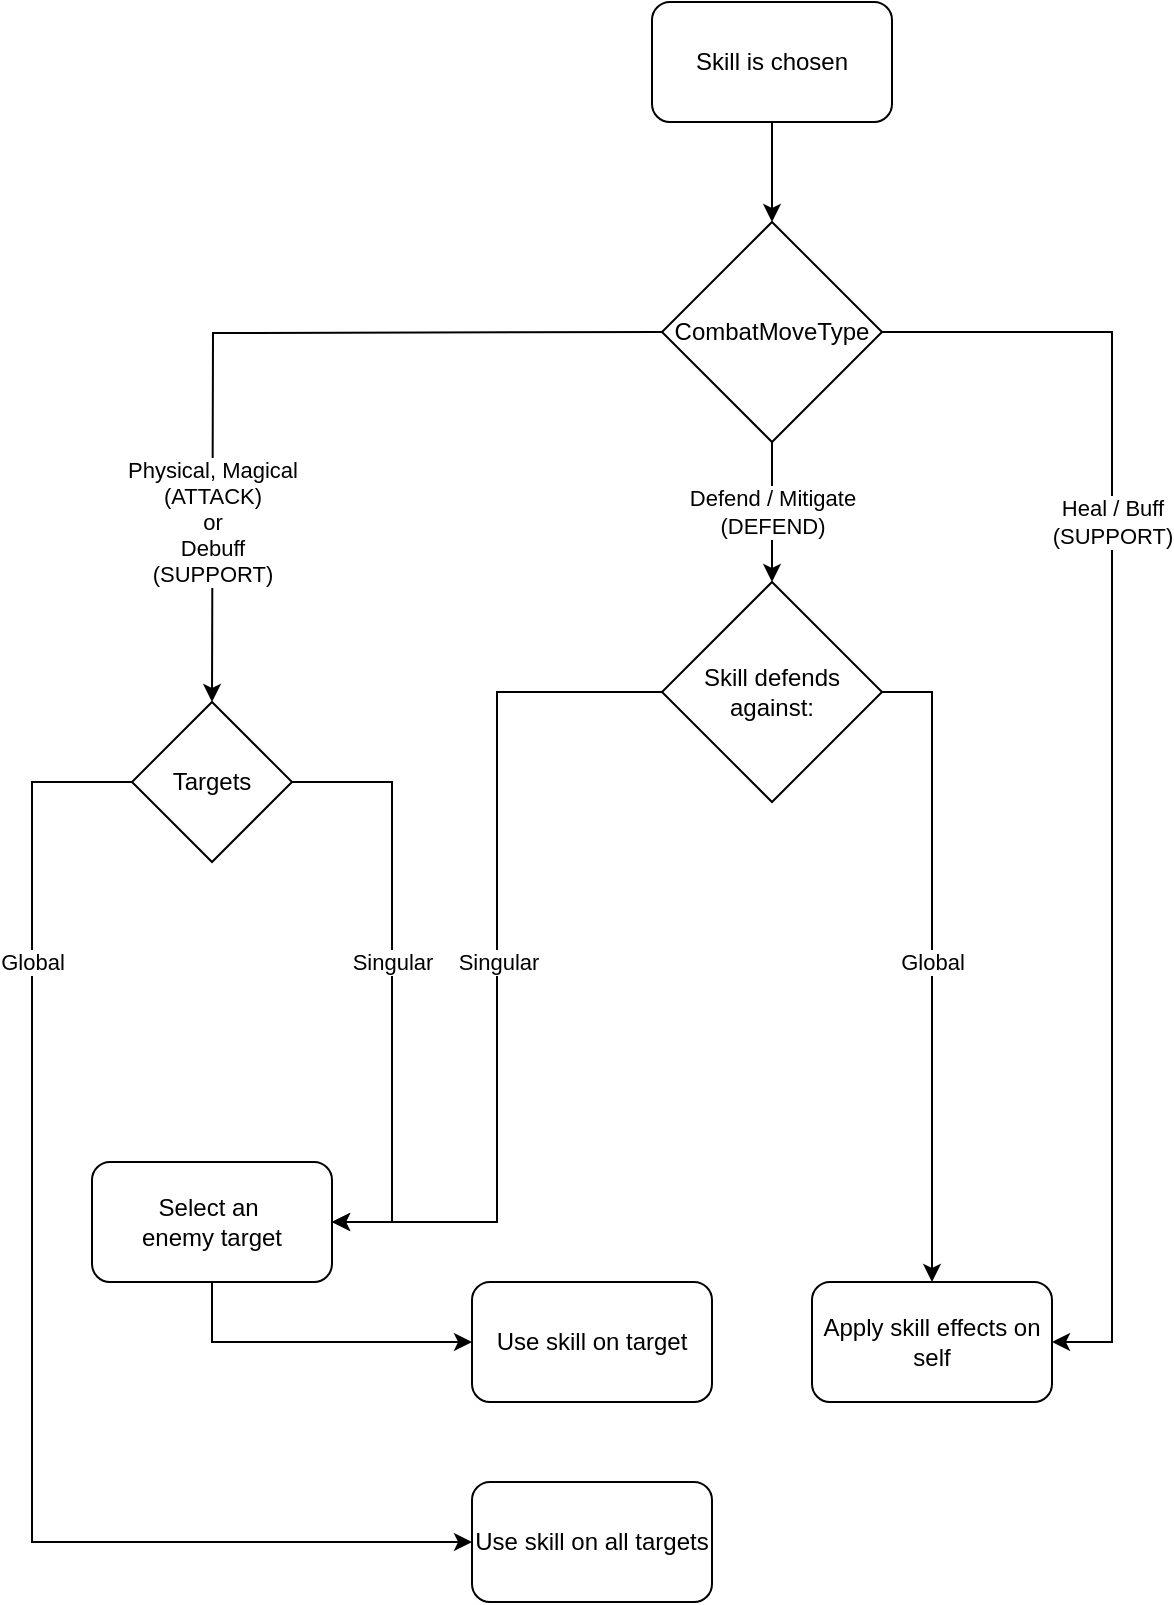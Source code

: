 <mxfile version="17.4.2" type="device"><diagram id="C5RBs43oDa-KdzZeNtuy" name="Page-1"><mxGraphModel dx="1296" dy="1018" grid="1" gridSize="10" guides="1" tooltips="1" connect="1" arrows="1" fold="1" page="1" pageScale="1" pageWidth="827" pageHeight="1169" math="0" shadow="0"><root><mxCell id="WIyWlLk6GJQsqaUBKTNV-0"/><mxCell id="WIyWlLk6GJQsqaUBKTNV-1" parent="WIyWlLk6GJQsqaUBKTNV-0"/><mxCell id="QFm8nwn8ZqRogoX6zAqd-4" style="edgeStyle=orthogonalEdgeStyle;rounded=0;orthogonalLoop=1;jettySize=auto;html=1;" edge="1" parent="WIyWlLk6GJQsqaUBKTNV-1" source="QFm8nwn8ZqRogoX6zAqd-0" target="QFm8nwn8ZqRogoX6zAqd-1"><mxGeometry relative="1" as="geometry"/></mxCell><mxCell id="QFm8nwn8ZqRogoX6zAqd-0" value="Skill is chosen" style="rounded=1;whiteSpace=wrap;html=1;" vertex="1" parent="WIyWlLk6GJQsqaUBKTNV-1"><mxGeometry x="390" y="50" width="120" height="60" as="geometry"/></mxCell><mxCell id="QFm8nwn8ZqRogoX6zAqd-3" value="Physical, Magical&lt;br&gt;(ATTACK)&lt;br&gt;or&lt;br&gt;Debuff&lt;br&gt;(SUPPORT)" style="edgeStyle=orthogonalEdgeStyle;rounded=0;orthogonalLoop=1;jettySize=auto;html=1;" edge="1" parent="WIyWlLk6GJQsqaUBKTNV-1"><mxGeometry x="0.561" relative="1" as="geometry"><mxPoint x="395" y="215" as="sourcePoint"/><mxPoint x="170" y="400" as="targetPoint"/><mxPoint as="offset"/></mxGeometry></mxCell><mxCell id="QFm8nwn8ZqRogoX6zAqd-6" value="Defend / Mitigate&lt;br&gt;(DEFEND)" style="edgeStyle=orthogonalEdgeStyle;rounded=0;orthogonalLoop=1;jettySize=auto;html=1;entryX=0.5;entryY=0;entryDx=0;entryDy=0;" edge="1" parent="WIyWlLk6GJQsqaUBKTNV-1" source="QFm8nwn8ZqRogoX6zAqd-1" target="QFm8nwn8ZqRogoX6zAqd-5"><mxGeometry relative="1" as="geometry"/></mxCell><mxCell id="QFm8nwn8ZqRogoX6zAqd-18" value="Heal / Buff&lt;br&gt;(SUPPORT)" style="edgeStyle=orthogonalEdgeStyle;rounded=0;orthogonalLoop=1;jettySize=auto;html=1;exitX=1;exitY=0.5;exitDx=0;exitDy=0;entryX=1;entryY=0.5;entryDx=0;entryDy=0;" edge="1" parent="WIyWlLk6GJQsqaUBKTNV-1" source="QFm8nwn8ZqRogoX6zAqd-1" target="QFm8nwn8ZqRogoX6zAqd-8"><mxGeometry x="-0.354" relative="1" as="geometry"><mxPoint x="660" y="365" as="targetPoint"/><Array as="points"><mxPoint x="620" y="215"/><mxPoint x="620" y="720"/></Array><mxPoint as="offset"/></mxGeometry></mxCell><mxCell id="QFm8nwn8ZqRogoX6zAqd-1" value="CombatMoveType" style="rhombus;whiteSpace=wrap;html=1;" vertex="1" parent="WIyWlLk6GJQsqaUBKTNV-1"><mxGeometry x="395" y="160" width="110" height="110" as="geometry"/></mxCell><mxCell id="QFm8nwn8ZqRogoX6zAqd-14" style="edgeStyle=orthogonalEdgeStyle;rounded=0;orthogonalLoop=1;jettySize=auto;html=1;entryX=0;entryY=0.5;entryDx=0;entryDy=0;" edge="1" parent="WIyWlLk6GJQsqaUBKTNV-1" source="QFm8nwn8ZqRogoX6zAqd-2" target="QFm8nwn8ZqRogoX6zAqd-12"><mxGeometry relative="1" as="geometry"><Array as="points"><mxPoint x="170" y="720"/></Array></mxGeometry></mxCell><mxCell id="QFm8nwn8ZqRogoX6zAqd-2" value="Select an&amp;nbsp;&lt;br&gt;enemy target" style="rounded=1;whiteSpace=wrap;html=1;" vertex="1" parent="WIyWlLk6GJQsqaUBKTNV-1"><mxGeometry x="110" y="630" width="120" height="60" as="geometry"/></mxCell><mxCell id="QFm8nwn8ZqRogoX6zAqd-10" value="Global" style="edgeStyle=orthogonalEdgeStyle;rounded=0;orthogonalLoop=1;jettySize=auto;html=1;" edge="1" parent="WIyWlLk6GJQsqaUBKTNV-1" source="QFm8nwn8ZqRogoX6zAqd-5" target="QFm8nwn8ZqRogoX6zAqd-8"><mxGeometry relative="1" as="geometry"><Array as="points"><mxPoint x="530" y="395"/></Array></mxGeometry></mxCell><mxCell id="QFm8nwn8ZqRogoX6zAqd-11" value="Singular" style="edgeStyle=orthogonalEdgeStyle;rounded=0;orthogonalLoop=1;jettySize=auto;html=1;entryX=1;entryY=0.5;entryDx=0;entryDy=0;" edge="1" parent="WIyWlLk6GJQsqaUBKTNV-1" source="QFm8nwn8ZqRogoX6zAqd-5" target="QFm8nwn8ZqRogoX6zAqd-2"><mxGeometry x="0.012" relative="1" as="geometry"><mxPoint as="offset"/></mxGeometry></mxCell><mxCell id="QFm8nwn8ZqRogoX6zAqd-5" value="Skill defends against:" style="rhombus;whiteSpace=wrap;html=1;" vertex="1" parent="WIyWlLk6GJQsqaUBKTNV-1"><mxGeometry x="395" y="340" width="110" height="110" as="geometry"/></mxCell><mxCell id="QFm8nwn8ZqRogoX6zAqd-8" value="Apply skill effects on self" style="rounded=1;whiteSpace=wrap;html=1;" vertex="1" parent="WIyWlLk6GJQsqaUBKTNV-1"><mxGeometry x="470" y="690" width="120" height="60" as="geometry"/></mxCell><mxCell id="QFm8nwn8ZqRogoX6zAqd-12" value="Use skill on target" style="rounded=1;whiteSpace=wrap;html=1;" vertex="1" parent="WIyWlLk6GJQsqaUBKTNV-1"><mxGeometry x="300" y="690" width="120" height="60" as="geometry"/></mxCell><mxCell id="QFm8nwn8ZqRogoX6zAqd-20" value="Singular" style="edgeStyle=orthogonalEdgeStyle;rounded=0;orthogonalLoop=1;jettySize=auto;html=1;" edge="1" parent="WIyWlLk6GJQsqaUBKTNV-1" source="QFm8nwn8ZqRogoX6zAqd-19"><mxGeometry x="-0.067" relative="1" as="geometry"><mxPoint x="230" y="660" as="targetPoint"/><Array as="points"><mxPoint x="260" y="440"/><mxPoint x="260" y="660"/></Array><mxPoint as="offset"/></mxGeometry></mxCell><mxCell id="QFm8nwn8ZqRogoX6zAqd-22" value="Global" style="edgeStyle=orthogonalEdgeStyle;rounded=0;orthogonalLoop=1;jettySize=auto;html=1;entryX=0;entryY=0.5;entryDx=0;entryDy=0;" edge="1" parent="WIyWlLk6GJQsqaUBKTNV-1" source="QFm8nwn8ZqRogoX6zAqd-19" target="QFm8nwn8ZqRogoX6zAqd-21"><mxGeometry x="-0.569" relative="1" as="geometry"><Array as="points"><mxPoint x="80" y="440"/><mxPoint x="80" y="820"/></Array><mxPoint as="offset"/></mxGeometry></mxCell><mxCell id="QFm8nwn8ZqRogoX6zAqd-19" value="Targets" style="rhombus;whiteSpace=wrap;html=1;" vertex="1" parent="WIyWlLk6GJQsqaUBKTNV-1"><mxGeometry x="130" y="400" width="80" height="80" as="geometry"/></mxCell><mxCell id="QFm8nwn8ZqRogoX6zAqd-21" value="Use skill on all targets" style="rounded=1;whiteSpace=wrap;html=1;" vertex="1" parent="WIyWlLk6GJQsqaUBKTNV-1"><mxGeometry x="300" y="790" width="120" height="60" as="geometry"/></mxCell></root></mxGraphModel></diagram></mxfile>